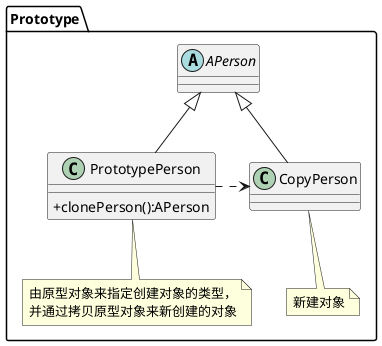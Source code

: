 @startuml
skinparam classAttributeIconSize 0
package Prototype{
    abstract class APerson
    class PrototypePerson
    note bottom:由原型对象来指定创建对象的类型，\n并通过拷贝原型对象来新创建的对象
    class PrototypePerson extends APerson{
        +clonePerson():APerson
    }
    class CopyPerson
    note bottom:新建对象
    class CopyPerson extends APerson
    PrototypePerson .> CopyPerson
}

@enduml